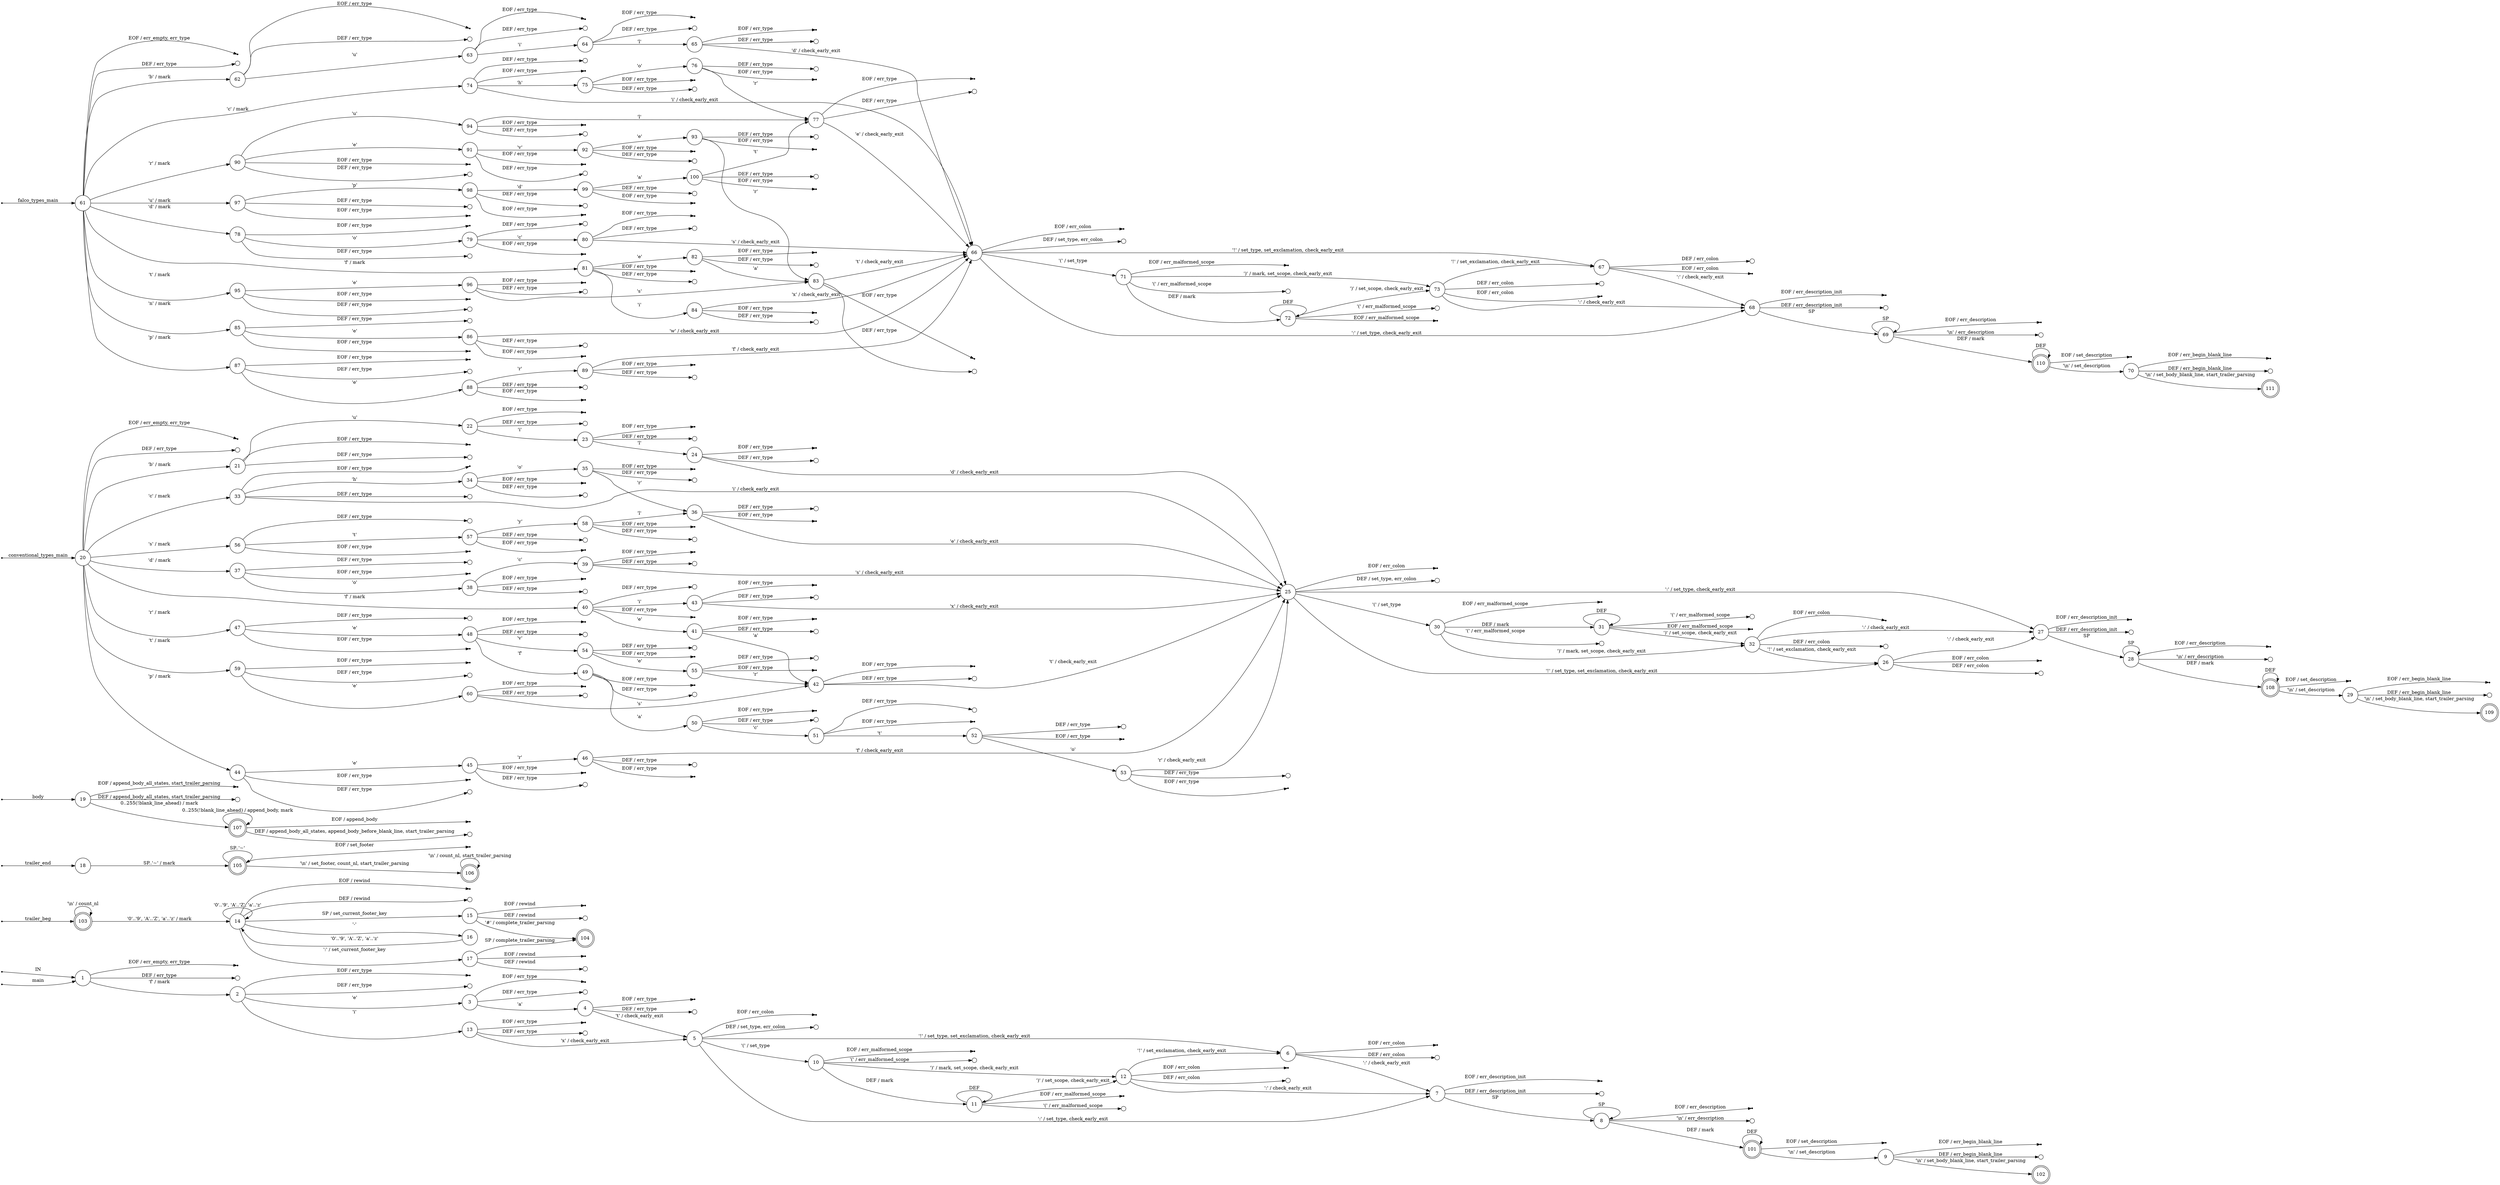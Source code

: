 digraph conventionalcommits {
	rankdir=LR;
	node [ shape = point ];
	ENTRY;
	en_103;
	en_18;
	en_19;
	en_1;
	en_20;
	en_61;
	eof_1;
	eof_2;
	eof_3;
	eof_4;
	eof_5;
	eof_6;
	eof_7;
	eof_8;
	eof_9;
	eof_10;
	eof_11;
	eof_12;
	eof_13;
	eof_14;
	eof_15;
	eof_17;
	eof_19;
	eof_20;
	eof_21;
	eof_22;
	eof_23;
	eof_24;
	eof_25;
	eof_26;
	eof_27;
	eof_28;
	eof_29;
	eof_30;
	eof_31;
	eof_32;
	eof_33;
	eof_34;
	eof_35;
	eof_36;
	eof_37;
	eof_38;
	eof_39;
	eof_40;
	eof_41;
	eof_42;
	eof_43;
	eof_44;
	eof_45;
	eof_46;
	eof_47;
	eof_48;
	eof_49;
	eof_50;
	eof_51;
	eof_52;
	eof_53;
	eof_54;
	eof_55;
	eof_56;
	eof_57;
	eof_58;
	eof_59;
	eof_60;
	eof_61;
	eof_62;
	eof_63;
	eof_64;
	eof_65;
	eof_66;
	eof_67;
	eof_68;
	eof_69;
	eof_70;
	eof_71;
	eof_72;
	eof_73;
	eof_74;
	eof_75;
	eof_76;
	eof_77;
	eof_78;
	eof_79;
	eof_80;
	eof_81;
	eof_82;
	eof_83;
	eof_84;
	eof_85;
	eof_86;
	eof_87;
	eof_88;
	eof_89;
	eof_90;
	eof_91;
	eof_92;
	eof_93;
	eof_94;
	eof_95;
	eof_96;
	eof_97;
	eof_98;
	eof_99;
	eof_100;
	eof_101;
	eof_105;
	eof_107;
	eof_108;
	eof_110;
	node [ shape = circle, height = 0.2 ];
	err_1 [ label=""];
	err_2 [ label=""];
	err_3 [ label=""];
	err_4 [ label=""];
	err_5 [ label=""];
	err_6 [ label=""];
	err_7 [ label=""];
	err_8 [ label=""];
	err_9 [ label=""];
	err_10 [ label=""];
	err_11 [ label=""];
	err_12 [ label=""];
	err_13 [ label=""];
	err_14 [ label=""];
	err_15 [ label=""];
	err_17 [ label=""];
	err_19 [ label=""];
	err_20 [ label=""];
	err_21 [ label=""];
	err_22 [ label=""];
	err_23 [ label=""];
	err_24 [ label=""];
	err_25 [ label=""];
	err_26 [ label=""];
	err_27 [ label=""];
	err_28 [ label=""];
	err_29 [ label=""];
	err_30 [ label=""];
	err_31 [ label=""];
	err_32 [ label=""];
	err_33 [ label=""];
	err_34 [ label=""];
	err_35 [ label=""];
	err_36 [ label=""];
	err_37 [ label=""];
	err_38 [ label=""];
	err_39 [ label=""];
	err_40 [ label=""];
	err_41 [ label=""];
	err_42 [ label=""];
	err_43 [ label=""];
	err_44 [ label=""];
	err_45 [ label=""];
	err_46 [ label=""];
	err_47 [ label=""];
	err_48 [ label=""];
	err_49 [ label=""];
	err_50 [ label=""];
	err_51 [ label=""];
	err_52 [ label=""];
	err_53 [ label=""];
	err_54 [ label=""];
	err_55 [ label=""];
	err_56 [ label=""];
	err_57 [ label=""];
	err_58 [ label=""];
	err_59 [ label=""];
	err_60 [ label=""];
	err_61 [ label=""];
	err_62 [ label=""];
	err_63 [ label=""];
	err_64 [ label=""];
	err_65 [ label=""];
	err_66 [ label=""];
	err_67 [ label=""];
	err_68 [ label=""];
	err_69 [ label=""];
	err_70 [ label=""];
	err_71 [ label=""];
	err_72 [ label=""];
	err_73 [ label=""];
	err_74 [ label=""];
	err_75 [ label=""];
	err_76 [ label=""];
	err_77 [ label=""];
	err_78 [ label=""];
	err_79 [ label=""];
	err_80 [ label=""];
	err_81 [ label=""];
	err_82 [ label=""];
	err_83 [ label=""];
	err_84 [ label=""];
	err_85 [ label=""];
	err_86 [ label=""];
	err_87 [ label=""];
	err_88 [ label=""];
	err_89 [ label=""];
	err_90 [ label=""];
	err_91 [ label=""];
	err_92 [ label=""];
	err_93 [ label=""];
	err_94 [ label=""];
	err_95 [ label=""];
	err_96 [ label=""];
	err_97 [ label=""];
	err_98 [ label=""];
	err_99 [ label=""];
	err_100 [ label=""];
	err_107 [ label=""];
	node [ fixedsize = true, height = 0.65, shape = doublecircle ];
	101;
	102;
	103;
	104;
	105;
	106;
	107;
	108;
	109;
	110;
	111;
	node [ shape = circle ];
	1 -> 2 [ label = "'f' / mark" ];
	1 -> err_1 [ label = "DEF / err_type" ];
	2 -> 3 [ label = "'e'" ];
	2 -> 13 [ label = "'i'" ];
	2 -> err_2 [ label = "DEF / err_type" ];
	3 -> 4 [ label = "'a'" ];
	3 -> err_3 [ label = "DEF / err_type" ];
	4 -> 5 [ label = "'t' / check_early_exit" ];
	4 -> err_4 [ label = "DEF / err_type" ];
	5 -> 6 [ label = "'!' / set_type, set_exclamation, check_early_exit" ];
	5 -> 10 [ label = "'(' / set_type" ];
	5 -> 7 [ label = "':' / set_type, check_early_exit" ];
	5 -> err_5 [ label = "DEF / set_type, err_colon" ];
	6 -> 7 [ label = "':' / check_early_exit" ];
	6 -> err_6 [ label = "DEF / err_colon" ];
	7 -> 8 [ label = "SP" ];
	7 -> err_7 [ label = "DEF / err_description_init" ];
	8 -> err_8 [ label = "'\\n' / err_description" ];
	8 -> 8 [ label = "SP" ];
	8 -> 101 [ label = "DEF / mark" ];
	9 -> 102 [ label = "'\\n' / set_body_blank_line, start_trailer_parsing" ];
	9 -> err_9 [ label = "DEF / err_begin_blank_line" ];
	10 -> err_10 [ label = "'(' / err_malformed_scope" ];
	10 -> 12 [ label = "')' / mark, set_scope, check_early_exit" ];
	10 -> 11 [ label = "DEF / mark" ];
	11 -> err_11 [ label = "'(' / err_malformed_scope" ];
	11 -> 12 [ label = "')' / set_scope, check_early_exit" ];
	11 -> 11 [ label = "DEF" ];
	12 -> 6 [ label = "'!' / set_exclamation, check_early_exit" ];
	12 -> 7 [ label = "':' / check_early_exit" ];
	12 -> err_12 [ label = "DEF / err_colon" ];
	13 -> 5 [ label = "'x' / check_early_exit" ];
	13 -> err_13 [ label = "DEF / err_type" ];
	14 -> 15 [ label = "SP / set_current_footer_key" ];
	14 -> 16 [ label = "'-'" ];
	14 -> 14 [ label = "'0'..'9', 'A'..'Z', 'a'..'z'" ];
	14 -> 17 [ label = "':' / set_current_footer_key" ];
	14 -> err_14 [ label = "DEF / rewind" ];
	15 -> 104 [ label = "'#' / complete_trailer_parsing" ];
	15 -> err_15 [ label = "DEF / rewind" ];
	16 -> 14 [ label = "'0'..'9', 'A'..'Z', 'a'..'z'" ];
	17 -> 104 [ label = "SP / complete_trailer_parsing" ];
	17 -> err_17 [ label = "DEF / rewind" ];
	18 -> 105 [ label = "SP..'~' / mark" ];
	19 -> 107 [ label = "0..255(!blank_line_ahead) / mark" ];
	19 -> err_19 [ label = "DEF / append_body_all_states, start_trailer_parsing" ];
	20 -> 21 [ label = "'b' / mark" ];
	20 -> 33 [ label = "'c' / mark" ];
	20 -> 37 [ label = "'d' / mark" ];
	20 -> 40 [ label = "'f' / mark" ];
	20 -> 44 [ label = "'p' / mark" ];
	20 -> 47 [ label = "'r' / mark" ];
	20 -> 56 [ label = "'s' / mark" ];
	20 -> 59 [ label = "'t' / mark" ];
	20 -> err_20 [ label = "DEF / err_type" ];
	21 -> 22 [ label = "'u'" ];
	21 -> err_21 [ label = "DEF / err_type" ];
	22 -> 23 [ label = "'i'" ];
	22 -> err_22 [ label = "DEF / err_type" ];
	23 -> 24 [ label = "'l'" ];
	23 -> err_23 [ label = "DEF / err_type" ];
	24 -> 25 [ label = "'d' / check_early_exit" ];
	24 -> err_24 [ label = "DEF / err_type" ];
	25 -> 26 [ label = "'!' / set_type, set_exclamation, check_early_exit" ];
	25 -> 30 [ label = "'(' / set_type" ];
	25 -> 27 [ label = "':' / set_type, check_early_exit" ];
	25 -> err_25 [ label = "DEF / set_type, err_colon" ];
	26 -> 27 [ label = "':' / check_early_exit" ];
	26 -> err_26 [ label = "DEF / err_colon" ];
	27 -> 28 [ label = "SP" ];
	27 -> err_27 [ label = "DEF / err_description_init" ];
	28 -> err_28 [ label = "'\\n' / err_description" ];
	28 -> 28 [ label = "SP" ];
	28 -> 108 [ label = "DEF / mark" ];
	29 -> 109 [ label = "'\\n' / set_body_blank_line, start_trailer_parsing" ];
	29 -> err_29 [ label = "DEF / err_begin_blank_line" ];
	30 -> err_30 [ label = "'(' / err_malformed_scope" ];
	30 -> 32 [ label = "')' / mark, set_scope, check_early_exit" ];
	30 -> 31 [ label = "DEF / mark" ];
	31 -> err_31 [ label = "'(' / err_malformed_scope" ];
	31 -> 32 [ label = "')' / set_scope, check_early_exit" ];
	31 -> 31 [ label = "DEF" ];
	32 -> 26 [ label = "'!' / set_exclamation, check_early_exit" ];
	32 -> 27 [ label = "':' / check_early_exit" ];
	32 -> err_32 [ label = "DEF / err_colon" ];
	33 -> 34 [ label = "'h'" ];
	33 -> 25 [ label = "'i' / check_early_exit" ];
	33 -> err_33 [ label = "DEF / err_type" ];
	34 -> 35 [ label = "'o'" ];
	34 -> err_34 [ label = "DEF / err_type" ];
	35 -> 36 [ label = "'r'" ];
	35 -> err_35 [ label = "DEF / err_type" ];
	36 -> 25 [ label = "'e' / check_early_exit" ];
	36 -> err_36 [ label = "DEF / err_type" ];
	37 -> 38 [ label = "'o'" ];
	37 -> err_37 [ label = "DEF / err_type" ];
	38 -> 39 [ label = "'c'" ];
	38 -> err_38 [ label = "DEF / err_type" ];
	39 -> 25 [ label = "'s' / check_early_exit" ];
	39 -> err_39 [ label = "DEF / err_type" ];
	40 -> 41 [ label = "'e'" ];
	40 -> 43 [ label = "'i'" ];
	40 -> err_40 [ label = "DEF / err_type" ];
	41 -> 42 [ label = "'a'" ];
	41 -> err_41 [ label = "DEF / err_type" ];
	42 -> 25 [ label = "'t' / check_early_exit" ];
	42 -> err_42 [ label = "DEF / err_type" ];
	43 -> 25 [ label = "'x' / check_early_exit" ];
	43 -> err_43 [ label = "DEF / err_type" ];
	44 -> 45 [ label = "'e'" ];
	44 -> err_44 [ label = "DEF / err_type" ];
	45 -> 46 [ label = "'r'" ];
	45 -> err_45 [ label = "DEF / err_type" ];
	46 -> 25 [ label = "'f' / check_early_exit" ];
	46 -> err_46 [ label = "DEF / err_type" ];
	47 -> 48 [ label = "'e'" ];
	47 -> err_47 [ label = "DEF / err_type" ];
	48 -> 49 [ label = "'f'" ];
	48 -> 54 [ label = "'v'" ];
	48 -> err_48 [ label = "DEF / err_type" ];
	49 -> 50 [ label = "'a'" ];
	49 -> err_49 [ label = "DEF / err_type" ];
	50 -> 51 [ label = "'c'" ];
	50 -> err_50 [ label = "DEF / err_type" ];
	51 -> 52 [ label = "'t'" ];
	51 -> err_51 [ label = "DEF / err_type" ];
	52 -> 53 [ label = "'o'" ];
	52 -> err_52 [ label = "DEF / err_type" ];
	53 -> 25 [ label = "'r' / check_early_exit" ];
	53 -> err_53 [ label = "DEF / err_type" ];
	54 -> 55 [ label = "'e'" ];
	54 -> err_54 [ label = "DEF / err_type" ];
	55 -> 42 [ label = "'r'" ];
	55 -> err_55 [ label = "DEF / err_type" ];
	56 -> 57 [ label = "'t'" ];
	56 -> err_56 [ label = "DEF / err_type" ];
	57 -> 58 [ label = "'y'" ];
	57 -> err_57 [ label = "DEF / err_type" ];
	58 -> 36 [ label = "'l'" ];
	58 -> err_58 [ label = "DEF / err_type" ];
	59 -> 60 [ label = "'e'" ];
	59 -> err_59 [ label = "DEF / err_type" ];
	60 -> 42 [ label = "'s'" ];
	60 -> err_60 [ label = "DEF / err_type" ];
	61 -> 62 [ label = "'b' / mark" ];
	61 -> 74 [ label = "'c' / mark" ];
	61 -> 78 [ label = "'d' / mark" ];
	61 -> 81 [ label = "'f' / mark" ];
	61 -> 85 [ label = "'n' / mark" ];
	61 -> 87 [ label = "'p' / mark" ];
	61 -> 90 [ label = "'r' / mark" ];
	61 -> 95 [ label = "'t' / mark" ];
	61 -> 97 [ label = "'u' / mark" ];
	61 -> err_61 [ label = "DEF / err_type" ];
	62 -> 63 [ label = "'u'" ];
	62 -> err_62 [ label = "DEF / err_type" ];
	63 -> 64 [ label = "'i'" ];
	63 -> err_63 [ label = "DEF / err_type" ];
	64 -> 65 [ label = "'l'" ];
	64 -> err_64 [ label = "DEF / err_type" ];
	65 -> 66 [ label = "'d' / check_early_exit" ];
	65 -> err_65 [ label = "DEF / err_type" ];
	66 -> 67 [ label = "'!' / set_type, set_exclamation, check_early_exit" ];
	66 -> 71 [ label = "'(' / set_type" ];
	66 -> 68 [ label = "':' / set_type, check_early_exit" ];
	66 -> err_66 [ label = "DEF / set_type, err_colon" ];
	67 -> 68 [ label = "':' / check_early_exit" ];
	67 -> err_67 [ label = "DEF / err_colon" ];
	68 -> 69 [ label = "SP" ];
	68 -> err_68 [ label = "DEF / err_description_init" ];
	69 -> err_69 [ label = "'\\n' / err_description" ];
	69 -> 69 [ label = "SP" ];
	69 -> 110 [ label = "DEF / mark" ];
	70 -> 111 [ label = "'\\n' / set_body_blank_line, start_trailer_parsing" ];
	70 -> err_70 [ label = "DEF / err_begin_blank_line" ];
	71 -> err_71 [ label = "'(' / err_malformed_scope" ];
	71 -> 73 [ label = "')' / mark, set_scope, check_early_exit" ];
	71 -> 72 [ label = "DEF / mark" ];
	72 -> err_72 [ label = "'(' / err_malformed_scope" ];
	72 -> 73 [ label = "')' / set_scope, check_early_exit" ];
	72 -> 72 [ label = "DEF" ];
	73 -> 67 [ label = "'!' / set_exclamation, check_early_exit" ];
	73 -> 68 [ label = "':' / check_early_exit" ];
	73 -> err_73 [ label = "DEF / err_colon" ];
	74 -> 75 [ label = "'h'" ];
	74 -> 66 [ label = "'i' / check_early_exit" ];
	74 -> err_74 [ label = "DEF / err_type" ];
	75 -> 76 [ label = "'o'" ];
	75 -> err_75 [ label = "DEF / err_type" ];
	76 -> 77 [ label = "'r'" ];
	76 -> err_76 [ label = "DEF / err_type" ];
	77 -> 66 [ label = "'e' / check_early_exit" ];
	77 -> err_77 [ label = "DEF / err_type" ];
	78 -> 79 [ label = "'o'" ];
	78 -> err_78 [ label = "DEF / err_type" ];
	79 -> 80 [ label = "'c'" ];
	79 -> err_79 [ label = "DEF / err_type" ];
	80 -> 66 [ label = "'s' / check_early_exit" ];
	80 -> err_80 [ label = "DEF / err_type" ];
	81 -> 82 [ label = "'e'" ];
	81 -> 84 [ label = "'i'" ];
	81 -> err_81 [ label = "DEF / err_type" ];
	82 -> 83 [ label = "'a'" ];
	82 -> err_82 [ label = "DEF / err_type" ];
	83 -> 66 [ label = "'t' / check_early_exit" ];
	83 -> err_83 [ label = "DEF / err_type" ];
	84 -> 66 [ label = "'x' / check_early_exit" ];
	84 -> err_84 [ label = "DEF / err_type" ];
	85 -> 86 [ label = "'e'" ];
	85 -> err_85 [ label = "DEF / err_type" ];
	86 -> 66 [ label = "'w' / check_early_exit" ];
	86 -> err_86 [ label = "DEF / err_type" ];
	87 -> 88 [ label = "'e'" ];
	87 -> err_87 [ label = "DEF / err_type" ];
	88 -> 89 [ label = "'r'" ];
	88 -> err_88 [ label = "DEF / err_type" ];
	89 -> 66 [ label = "'f' / check_early_exit" ];
	89 -> err_89 [ label = "DEF / err_type" ];
	90 -> 91 [ label = "'e'" ];
	90 -> 94 [ label = "'u'" ];
	90 -> err_90 [ label = "DEF / err_type" ];
	91 -> 92 [ label = "'v'" ];
	91 -> err_91 [ label = "DEF / err_type" ];
	92 -> 93 [ label = "'e'" ];
	92 -> err_92 [ label = "DEF / err_type" ];
	93 -> 83 [ label = "'r'" ];
	93 -> err_93 [ label = "DEF / err_type" ];
	94 -> 77 [ label = "'l'" ];
	94 -> err_94 [ label = "DEF / err_type" ];
	95 -> 96 [ label = "'e'" ];
	95 -> err_95 [ label = "DEF / err_type" ];
	96 -> 83 [ label = "'s'" ];
	96 -> err_96 [ label = "DEF / err_type" ];
	97 -> 98 [ label = "'p'" ];
	97 -> err_97 [ label = "DEF / err_type" ];
	98 -> 99 [ label = "'d'" ];
	98 -> err_98 [ label = "DEF / err_type" ];
	99 -> 100 [ label = "'a'" ];
	99 -> err_99 [ label = "DEF / err_type" ];
	100 -> 77 [ label = "'t'" ];
	100 -> err_100 [ label = "DEF / err_type" ];
	101 -> 9 [ label = "'\\n' / set_description" ];
	101 -> 101 [ label = "DEF" ];
	103 -> 103 [ label = "'\\n' / count_nl" ];
	103 -> 14 [ label = "'0'..'9', 'A'..'Z', 'a'..'z' / mark" ];
	105 -> 106 [ label = "'\\n' / set_footer, count_nl, start_trailer_parsing" ];
	105 -> 105 [ label = "SP..'~'" ];
	106 -> 106 [ label = "'\\n' / count_nl, start_trailer_parsing" ];
	107 -> 107 [ label = "0..255(!blank_line_ahead) / append_body, mark" ];
	107 -> err_107 [ label = "DEF / append_body_all_states, append_body_before_blank_line, start_trailer_parsing" ];
	108 -> 29 [ label = "'\\n' / set_description" ];
	108 -> 108 [ label = "DEF" ];
	110 -> 70 [ label = "'\\n' / set_description" ];
	110 -> 110 [ label = "DEF" ];
	ENTRY -> 1 [ label = "IN" ];
	en_103 -> 103 [ label = "trailer_beg" ];
	en_18 -> 18 [ label = "trailer_end" ];
	en_19 -> 19 [ label = "body" ];
	en_1 -> 1 [ label = "main" ];
	en_20 -> 20 [ label = "conventional_types_main" ];
	en_61 -> 61 [ label = "falco_types_main" ];
	1 -> eof_1 [ label = "EOF / err_empty, err_type" ];
	2 -> eof_2 [ label = "EOF / err_type" ];
	3 -> eof_3 [ label = "EOF / err_type" ];
	4 -> eof_4 [ label = "EOF / err_type" ];
	5 -> eof_5 [ label = "EOF / err_colon" ];
	6 -> eof_6 [ label = "EOF / err_colon" ];
	7 -> eof_7 [ label = "EOF / err_description_init" ];
	8 -> eof_8 [ label = "EOF / err_description" ];
	9 -> eof_9 [ label = "EOF / err_begin_blank_line" ];
	10 -> eof_10 [ label = "EOF / err_malformed_scope" ];
	11 -> eof_11 [ label = "EOF / err_malformed_scope" ];
	12 -> eof_12 [ label = "EOF / err_colon" ];
	13 -> eof_13 [ label = "EOF / err_type" ];
	14 -> eof_14 [ label = "EOF / rewind" ];
	15 -> eof_15 [ label = "EOF / rewind" ];
	17 -> eof_17 [ label = "EOF / rewind" ];
	19 -> eof_19 [ label = "EOF / append_body_all_states, start_trailer_parsing" ];
	20 -> eof_20 [ label = "EOF / err_empty, err_type" ];
	21 -> eof_21 [ label = "EOF / err_type" ];
	22 -> eof_22 [ label = "EOF / err_type" ];
	23 -> eof_23 [ label = "EOF / err_type" ];
	24 -> eof_24 [ label = "EOF / err_type" ];
	25 -> eof_25 [ label = "EOF / err_colon" ];
	26 -> eof_26 [ label = "EOF / err_colon" ];
	27 -> eof_27 [ label = "EOF / err_description_init" ];
	28 -> eof_28 [ label = "EOF / err_description" ];
	29 -> eof_29 [ label = "EOF / err_begin_blank_line" ];
	30 -> eof_30 [ label = "EOF / err_malformed_scope" ];
	31 -> eof_31 [ label = "EOF / err_malformed_scope" ];
	32 -> eof_32 [ label = "EOF / err_colon" ];
	33 -> eof_33 [ label = "EOF / err_type" ];
	34 -> eof_34 [ label = "EOF / err_type" ];
	35 -> eof_35 [ label = "EOF / err_type" ];
	36 -> eof_36 [ label = "EOF / err_type" ];
	37 -> eof_37 [ label = "EOF / err_type" ];
	38 -> eof_38 [ label = "EOF / err_type" ];
	39 -> eof_39 [ label = "EOF / err_type" ];
	40 -> eof_40 [ label = "EOF / err_type" ];
	41 -> eof_41 [ label = "EOF / err_type" ];
	42 -> eof_42 [ label = "EOF / err_type" ];
	43 -> eof_43 [ label = "EOF / err_type" ];
	44 -> eof_44 [ label = "EOF / err_type" ];
	45 -> eof_45 [ label = "EOF / err_type" ];
	46 -> eof_46 [ label = "EOF / err_type" ];
	47 -> eof_47 [ label = "EOF / err_type" ];
	48 -> eof_48 [ label = "EOF / err_type" ];
	49 -> eof_49 [ label = "EOF / err_type" ];
	50 -> eof_50 [ label = "EOF / err_type" ];
	51 -> eof_51 [ label = "EOF / err_type" ];
	52 -> eof_52 [ label = "EOF / err_type" ];
	53 -> eof_53 [ label = "EOF / err_type" ];
	54 -> eof_54 [ label = "EOF / err_type" ];
	55 -> eof_55 [ label = "EOF / err_type" ];
	56 -> eof_56 [ label = "EOF / err_type" ];
	57 -> eof_57 [ label = "EOF / err_type" ];
	58 -> eof_58 [ label = "EOF / err_type" ];
	59 -> eof_59 [ label = "EOF / err_type" ];
	60 -> eof_60 [ label = "EOF / err_type" ];
	61 -> eof_61 [ label = "EOF / err_empty, err_type" ];
	62 -> eof_62 [ label = "EOF / err_type" ];
	63 -> eof_63 [ label = "EOF / err_type" ];
	64 -> eof_64 [ label = "EOF / err_type" ];
	65 -> eof_65 [ label = "EOF / err_type" ];
	66 -> eof_66 [ label = "EOF / err_colon" ];
	67 -> eof_67 [ label = "EOF / err_colon" ];
	68 -> eof_68 [ label = "EOF / err_description_init" ];
	69 -> eof_69 [ label = "EOF / err_description" ];
	70 -> eof_70 [ label = "EOF / err_begin_blank_line" ];
	71 -> eof_71 [ label = "EOF / err_malformed_scope" ];
	72 -> eof_72 [ label = "EOF / err_malformed_scope" ];
	73 -> eof_73 [ label = "EOF / err_colon" ];
	74 -> eof_74 [ label = "EOF / err_type" ];
	75 -> eof_75 [ label = "EOF / err_type" ];
	76 -> eof_76 [ label = "EOF / err_type" ];
	77 -> eof_77 [ label = "EOF / err_type" ];
	78 -> eof_78 [ label = "EOF / err_type" ];
	79 -> eof_79 [ label = "EOF / err_type" ];
	80 -> eof_80 [ label = "EOF / err_type" ];
	81 -> eof_81 [ label = "EOF / err_type" ];
	82 -> eof_82 [ label = "EOF / err_type" ];
	83 -> eof_83 [ label = "EOF / err_type" ];
	84 -> eof_84 [ label = "EOF / err_type" ];
	85 -> eof_85 [ label = "EOF / err_type" ];
	86 -> eof_86 [ label = "EOF / err_type" ];
	87 -> eof_87 [ label = "EOF / err_type" ];
	88 -> eof_88 [ label = "EOF / err_type" ];
	89 -> eof_89 [ label = "EOF / err_type" ];
	90 -> eof_90 [ label = "EOF / err_type" ];
	91 -> eof_91 [ label = "EOF / err_type" ];
	92 -> eof_92 [ label = "EOF / err_type" ];
	93 -> eof_93 [ label = "EOF / err_type" ];
	94 -> eof_94 [ label = "EOF / err_type" ];
	95 -> eof_95 [ label = "EOF / err_type" ];
	96 -> eof_96 [ label = "EOF / err_type" ];
	97 -> eof_97 [ label = "EOF / err_type" ];
	98 -> eof_98 [ label = "EOF / err_type" ];
	99 -> eof_99 [ label = "EOF / err_type" ];
	100 -> eof_100 [ label = "EOF / err_type" ];
	101 -> eof_101 [ label = "EOF / set_description" ];
	105 -> eof_105 [ label = "EOF / set_footer" ];
	107 -> eof_107 [ label = "EOF / append_body" ];
	108 -> eof_108 [ label = "EOF / set_description" ];
	110 -> eof_110 [ label = "EOF / set_description" ];
}
